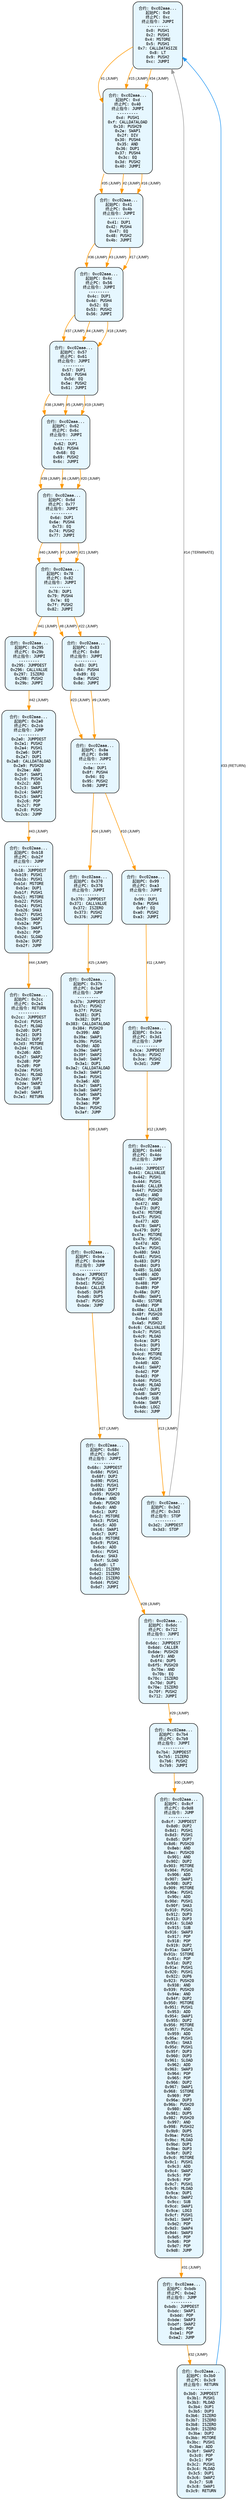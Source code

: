 digraph Contract_CFG {
    rankdir=TB;
    node [shape=box, style="filled, rounded", fontname="Monospace", fontsize=9, margin=0.15];
    edge [fontname="Arial", fontsize=8, penwidth=1.2];

    "block_0" [label="合约: 0xc02aaa...
起始PC: 0x0
终止PC: 0xc
终止指令: JUMPI
---------
0x0: PUSH1
0x2: PUSH1
0x4: MSTORE
0x5: PUSH1
0x7: CALLDATASIZE
0x8: LT
0x9: PUSH2
0xc: JUMPI", fillcolor="#e6f7ff"];
    "block_d" [label="合约: 0xc02aaa...
起始PC: 0xd
终止PC: 0x40
终止指令: JUMPI
---------
0xd: PUSH1
0xf: CALLDATALOAD
0x10: PUSH29
0x2e: SWAP1
0x2f: DIV
0x30: PUSH4
0x35: AND
0x36: DUP1
0x37: PUSH4
0x3c: EQ
0x3d: PUSH2
0x40: JUMPI", fillcolor="#e6f7ff"];
    "block_41" [label="合约: 0xc02aaa...
起始PC: 0x41
终止PC: 0x4b
终止指令: JUMPI
---------
0x41: DUP1
0x42: PUSH4
0x47: EQ
0x48: PUSH2
0x4b: JUMPI", fillcolor="#e6f7ff"];
    "block_4c" [label="合约: 0xc02aaa...
起始PC: 0x4c
终止PC: 0x56
终止指令: JUMPI
---------
0x4c: DUP1
0x4d: PUSH4
0x52: EQ
0x53: PUSH2
0x56: JUMPI", fillcolor="#e6f7ff"];
    "block_57" [label="合约: 0xc02aaa...
起始PC: 0x57
终止PC: 0x61
终止指令: JUMPI
---------
0x57: DUP1
0x58: PUSH4
0x5d: EQ
0x5e: PUSH2
0x61: JUMPI", fillcolor="#e6f7ff"];
    "block_62" [label="合约: 0xc02aaa...
起始PC: 0x62
终止PC: 0x6c
终止指令: JUMPI
---------
0x62: DUP1
0x63: PUSH4
0x68: EQ
0x69: PUSH2
0x6c: JUMPI", fillcolor="#e6f7ff"];
    "block_6d" [label="合约: 0xc02aaa...
起始PC: 0x6d
终止PC: 0x77
终止指令: JUMPI
---------
0x6d: DUP1
0x6e: PUSH4
0x73: EQ
0x74: PUSH2
0x77: JUMPI", fillcolor="#e6f7ff"];
    "block_78" [label="合约: 0xc02aaa...
起始PC: 0x78
终止PC: 0x82
终止指令: JUMPI
---------
0x78: DUP1
0x79: PUSH4
0x7e: EQ
0x7f: PUSH2
0x82: JUMPI", fillcolor="#e6f7ff"];
    "block_83" [label="合约: 0xc02aaa...
起始PC: 0x83
终止PC: 0x8d
终止指令: JUMPI
---------
0x83: DUP1
0x84: PUSH4
0x89: EQ
0x8a: PUSH2
0x8d: JUMPI", fillcolor="#e6f7ff"];
    "block_8e" [label="合约: 0xc02aaa...
起始PC: 0x8e
终止PC: 0x98
终止指令: JUMPI
---------
0x8e: DUP1
0x8f: PUSH4
0x94: EQ
0x95: PUSH2
0x98: JUMPI", fillcolor="#e6f7ff"];
    "block_99" [label="合约: 0xc02aaa...
起始PC: 0x99
终止PC: 0xa3
终止指令: JUMPI
---------
0x99: DUP1
0x9a: PUSH4
0x9f: EQ
0xa0: PUSH2
0xa3: JUMPI", fillcolor="#e6f7ff"];
    "block_3ca" [label="合约: 0xc02aaa...
起始PC: 0x3ca
终止PC: 0x3d1
终止指令: JUMP
---------
0x3ca: JUMPDEST
0x3cb: PUSH2
0x3ce: PUSH2
0x3d1: JUMP", fillcolor="#e6f7ff"];
    "block_440" [label="合约: 0xc02aaa...
起始PC: 0x440
终止PC: 0x4dc
终止指令: JUMP
---------
0x440: JUMPDEST
0x441: CALLVALUE
0x442: PUSH1
0x444: PUSH1
0x446: CALLER
0x447: PUSH20
0x45c: AND
0x45d: PUSH20
0x472: AND
0x473: DUP2
0x474: MSTORE
0x475: PUSH1
0x477: ADD
0x478: SWAP1
0x479: DUP2
0x47a: MSTORE
0x47b: PUSH1
0x47d: ADD
0x47e: PUSH1
0x480: SHA3
0x481: PUSH1
0x483: DUP3
0x484: DUP3
0x485: SLOAD
0x486: ADD
0x487: SWAP3
0x488: POP
0x489: POP
0x48a: DUP2
0x48b: SWAP1
0x48c: SSTORE
0x48d: POP
0x48e: CALLER
0x48f: PUSH20
0x4a4: AND
0x4a5: PUSH32
0x4c6: CALLVALUE
0x4c7: PUSH1
0x4c9: MLOAD
0x4ca: DUP1
0x4cb: DUP3
0x4cc: DUP2
0x4cd: MSTORE
0x4ce: PUSH1
0x4d0: ADD
0x4d1: SWAP2
0x4d2: POP
0x4d3: POP
0x4d4: PUSH1
0x4d6: MLOAD
0x4d7: DUP1
0x4d8: SWAP2
0x4d9: SUB
0x4da: SWAP1
0x4db: LOG2
0x4dc: JUMP", fillcolor="#e6f7ff"];
    "block_3d2" [label="合约: 0xc02aaa...
起始PC: 0x3d2
终止PC: 0x3d3
终止指令: STOP
---------
0x3d2: JUMPDEST
0x3d3: STOP", fillcolor="#e6f7ff"];
    "block_370" [label="合约: 0xc02aaa...
起始PC: 0x370
终止PC: 0x376
终止指令: JUMPI
---------
0x370: JUMPDEST
0x371: CALLVALUE
0x372: ISZERO
0x373: PUSH2
0x376: JUMPI", fillcolor="#e6f7ff"];
    "block_37b" [label="合约: 0xc02aaa...
起始PC: 0x37b
终止PC: 0x3af
终止指令: JUMP
---------
0x37b: JUMPDEST
0x37c: PUSH2
0x37f: PUSH1
0x381: DUP1
0x382: DUP1
0x383: CALLDATALOAD
0x384: PUSH20
0x399: AND
0x39a: SWAP1
0x39b: PUSH1
0x39d: ADD
0x39e: SWAP1
0x39f: SWAP2
0x3a0: SWAP1
0x3a1: DUP1
0x3a2: CALLDATALOAD
0x3a3: SWAP1
0x3a4: PUSH1
0x3a6: ADD
0x3a7: SWAP1
0x3a8: SWAP2
0x3a9: SWAP1
0x3aa: POP
0x3ab: POP
0x3ac: PUSH2
0x3af: JUMP", fillcolor="#e6f7ff"];
    "block_bce" [label="合约: 0xc02aaa...
起始PC: 0xbce
终止PC: 0xbda
终止指令: JUMP
---------
0xbce: JUMPDEST
0xbcf: PUSH1
0xbd1: PUSH2
0xbd4: CALLER
0xbd5: DUP5
0xbd6: DUP5
0xbd7: PUSH2
0xbda: JUMP", fillcolor="#e6f7ff"];
    "block_68c" [label="合约: 0xc02aaa...
起始PC: 0x68c
终止PC: 0x6d7
终止指令: JUMPI
---------
0x68c: JUMPDEST
0x68d: PUSH1
0x68f: DUP2
0x690: PUSH1
0x692: PUSH1
0x694: DUP7
0x695: PUSH20
0x6aa: AND
0x6ab: PUSH20
0x6c0: AND
0x6c1: DUP2
0x6c2: MSTORE
0x6c3: PUSH1
0x6c5: ADD
0x6c6: SWAP1
0x6c7: DUP2
0x6c8: MSTORE
0x6c9: PUSH1
0x6cb: ADD
0x6cc: PUSH1
0x6ce: SHA3
0x6cf: SLOAD
0x6d0: LT
0x6d1: ISZERO
0x6d2: ISZERO
0x6d3: ISZERO
0x6d4: PUSH2
0x6d7: JUMPI", fillcolor="#e6f7ff"];
    "block_6dc" [label="合约: 0xc02aaa...
起始PC: 0x6dc
终止PC: 0x712
终止指令: JUMPI
---------
0x6dc: JUMPDEST
0x6dd: CALLER
0x6de: PUSH20
0x6f3: AND
0x6f4: DUP5
0x6f5: PUSH20
0x70a: AND
0x70b: EQ
0x70c: ISZERO
0x70d: DUP1
0x70e: ISZERO
0x70f: PUSH2
0x712: JUMPI", fillcolor="#e6f7ff"];
    "block_7b4" [label="合约: 0xc02aaa...
起始PC: 0x7b4
终止PC: 0x7b9
终止指令: JUMPI
---------
0x7b4: JUMPDEST
0x7b5: ISZERO
0x7b6: PUSH2
0x7b9: JUMPI", fillcolor="#e6f7ff"];
    "block_8cf" [label="合约: 0xc02aaa...
起始PC: 0x8cf
终止PC: 0x9d8
终止指令: JUMP
---------
0x8cf: JUMPDEST
0x8d0: DUP2
0x8d1: PUSH1
0x8d3: PUSH1
0x8d5: DUP7
0x8d6: PUSH20
0x8eb: AND
0x8ec: PUSH20
0x901: AND
0x902: DUP2
0x903: MSTORE
0x904: PUSH1
0x906: ADD
0x907: SWAP1
0x908: DUP2
0x909: MSTORE
0x90a: PUSH1
0x90c: ADD
0x90d: PUSH1
0x90f: SHA3
0x910: PUSH1
0x912: DUP3
0x913: DUP3
0x914: SLOAD
0x915: SUB
0x916: SWAP3
0x917: POP
0x918: POP
0x919: DUP2
0x91a: SWAP1
0x91b: SSTORE
0x91c: POP
0x91d: DUP2
0x91e: PUSH1
0x920: PUSH1
0x922: DUP6
0x923: PUSH20
0x938: AND
0x939: PUSH20
0x94e: AND
0x94f: DUP2
0x950: MSTORE
0x951: PUSH1
0x953: ADD
0x954: SWAP1
0x955: DUP2
0x956: MSTORE
0x957: PUSH1
0x959: ADD
0x95a: PUSH1
0x95c: SHA3
0x95d: PUSH1
0x95f: DUP3
0x960: DUP3
0x961: SLOAD
0x962: ADD
0x963: SWAP3
0x964: POP
0x965: POP
0x966: DUP2
0x967: SWAP1
0x968: SSTORE
0x969: POP
0x96a: DUP3
0x96b: PUSH20
0x980: AND
0x981: DUP5
0x982: PUSH20
0x997: AND
0x998: PUSH32
0x9b9: DUP5
0x9ba: PUSH1
0x9bc: MLOAD
0x9bd: DUP1
0x9be: DUP3
0x9bf: DUP2
0x9c0: MSTORE
0x9c1: PUSH1
0x9c3: ADD
0x9c4: SWAP2
0x9c5: POP
0x9c6: POP
0x9c7: PUSH1
0x9c9: MLOAD
0x9ca: DUP1
0x9cb: SWAP2
0x9cc: SUB
0x9cd: SWAP1
0x9ce: LOG3
0x9cf: PUSH1
0x9d1: SWAP1
0x9d2: POP
0x9d3: SWAP4
0x9d4: SWAP3
0x9d5: POP
0x9d6: POP
0x9d7: POP
0x9d8: JUMP", fillcolor="#e6f7ff"];
    "block_bdb" [label="合约: 0xc02aaa...
起始PC: 0xbdb
终止PC: 0xbe2
终止指令: JUMP
---------
0xbdb: JUMPDEST
0xbdc: SWAP1
0xbdd: POP
0xbde: SWAP3
0xbdf: SWAP2
0xbe0: POP
0xbe1: POP
0xbe2: JUMP", fillcolor="#e6f7ff"];
    "block_3b0" [label="合约: 0xc02aaa...
起始PC: 0x3b0
终止PC: 0x3c9
终止指令: RETURN
---------
0x3b0: JUMPDEST
0x3b1: PUSH1
0x3b3: MLOAD
0x3b4: DUP1
0x3b5: DUP3
0x3b6: ISZERO
0x3b7: ISZERO
0x3b8: ISZERO
0x3b9: ISZERO
0x3ba: DUP2
0x3bb: MSTORE
0x3bc: PUSH1
0x3be: ADD
0x3bf: SWAP2
0x3c0: POP
0x3c1: POP
0x3c2: PUSH1
0x3c4: MLOAD
0x3c5: DUP1
0x3c6: SWAP2
0x3c7: SUB
0x3c8: SWAP1
0x3c9: RETURN", fillcolor="#e6f7ff"];
    "block_295" [label="合约: 0xc02aaa...
起始PC: 0x295
终止PC: 0x29b
终止指令: JUMPI
---------
0x295: JUMPDEST
0x296: CALLVALUE
0x297: ISZERO
0x298: PUSH2
0x29b: JUMPI", fillcolor="#e6f7ff"];
    "block_2a0" [label="合约: 0xc02aaa...
起始PC: 0x2a0
终止PC: 0x2cb
终止指令: JUMP
---------
0x2a0: JUMPDEST
0x2a1: PUSH2
0x2a4: PUSH1
0x2a6: DUP1
0x2a7: DUP1
0x2a8: CALLDATALOAD
0x2a9: PUSH20
0x2be: AND
0x2bf: SWAP1
0x2c0: PUSH1
0x2c2: ADD
0x2c3: SWAP1
0x2c4: SWAP2
0x2c5: SWAP1
0x2c6: POP
0x2c7: POP
0x2c8: PUSH2
0x2cb: JUMP", fillcolor="#e6f7ff"];
    "block_b18" [label="合约: 0xc02aaa...
起始PC: 0xb18
终止PC: 0xb2f
终止指令: JUMP
---------
0xb18: JUMPDEST
0xb19: PUSH1
0xb1b: PUSH1
0xb1d: MSTORE
0xb1e: DUP1
0xb1f: PUSH1
0xb21: MSTORE
0xb22: PUSH1
0xb24: PUSH1
0xb26: SHA3
0xb27: PUSH1
0xb29: SWAP2
0xb2a: POP
0xb2b: SWAP1
0xb2c: POP
0xb2d: SLOAD
0xb2e: DUP2
0xb2f: JUMP", fillcolor="#e6f7ff"];
    "block_2cc" [label="合约: 0xc02aaa...
起始PC: 0x2cc
终止PC: 0x2e1
终止指令: RETURN
---------
0x2cc: JUMPDEST
0x2cd: PUSH1
0x2cf: MLOAD
0x2d0: DUP1
0x2d1: DUP3
0x2d2: DUP2
0x2d3: MSTORE
0x2d4: PUSH1
0x2d6: ADD
0x2d7: SWAP2
0x2d8: POP
0x2d9: POP
0x2da: PUSH1
0x2dc: MLOAD
0x2dd: DUP1
0x2de: SWAP2
0x2df: SUB
0x2e0: SWAP1
0x2e1: RETURN", fillcolor="#e6f7ff"];

    "block_0" -> "block_d" [label="#1 (JUMP)", color="#ff9800"];
    "block_d" -> "block_41" [label="#2 (JUMP)", color="#ff9800"];
    "block_41" -> "block_4c" [label="#3 (JUMP)", color="#ff9800"];
    "block_4c" -> "block_57" [label="#4 (JUMP)", color="#ff9800"];
    "block_57" -> "block_62" [label="#5 (JUMP)", color="#ff9800"];
    "block_62" -> "block_6d" [label="#6 (JUMP)", color="#ff9800"];
    "block_6d" -> "block_78" [label="#7 (JUMP)", color="#ff9800"];
    "block_78" -> "block_83" [label="#8 (JUMP)", color="#ff9800"];
    "block_83" -> "block_8e" [label="#9 (JUMP)", color="#ff9800"];
    "block_8e" -> "block_99" [label="#10 (JUMP)", color="#ff9800"];
    "block_99" -> "block_3ca" [label="#11 (JUMP)", color="#ff9800"];
    "block_3ca" -> "block_440" [label="#12 (JUMP)", color="#ff9800"];
    "block_440" -> "block_3d2" [label="#13 (JUMP)", color="#ff9800"];
    "block_3d2" -> "block_0" [label="#14 (TERMINATE)", color="#9e9e9e"];
    "block_0" -> "block_d" [label="#15 (JUMP)", color="#ff9800"];
    "block_d" -> "block_41" [label="#16 (JUMP)", color="#ff9800"];
    "block_41" -> "block_4c" [label="#17 (JUMP)", color="#ff9800"];
    "block_4c" -> "block_57" [label="#18 (JUMP)", color="#ff9800"];
    "block_57" -> "block_62" [label="#19 (JUMP)", color="#ff9800"];
    "block_62" -> "block_6d" [label="#20 (JUMP)", color="#ff9800"];
    "block_6d" -> "block_78" [label="#21 (JUMP)", color="#ff9800"];
    "block_78" -> "block_83" [label="#22 (JUMP)", color="#ff9800"];
    "block_83" -> "block_8e" [label="#23 (JUMP)", color="#ff9800"];
    "block_8e" -> "block_370" [label="#24 (JUMP)", color="#ff9800"];
    "block_370" -> "block_37b" [label="#25 (JUMP)", color="#ff9800"];
    "block_37b" -> "block_bce" [label="#26 (JUMP)", color="#ff9800"];
    "block_bce" -> "block_68c" [label="#27 (JUMP)", color="#ff9800"];
    "block_68c" -> "block_6dc" [label="#28 (JUMP)", color="#ff9800"];
    "block_6dc" -> "block_7b4" [label="#29 (JUMP)", color="#ff9800"];
    "block_7b4" -> "block_8cf" [label="#30 (JUMP)", color="#ff9800"];
    "block_8cf" -> "block_bdb" [label="#31 (JUMP)", color="#ff9800"];
    "block_bdb" -> "block_3b0" [label="#32 (JUMP)", color="#ff9800"];
    "block_3b0" -> "block_0" [label="#33 (RETURN)", color="#2196f3"];
    "block_0" -> "block_d" [label="#34 (JUMP)", color="#ff9800"];
    "block_d" -> "block_41" [label="#35 (JUMP)", color="#ff9800"];
    "block_41" -> "block_4c" [label="#36 (JUMP)", color="#ff9800"];
    "block_4c" -> "block_57" [label="#37 (JUMP)", color="#ff9800"];
    "block_57" -> "block_62" [label="#38 (JUMP)", color="#ff9800"];
    "block_62" -> "block_6d" [label="#39 (JUMP)", color="#ff9800"];
    "block_6d" -> "block_78" [label="#40 (JUMP)", color="#ff9800"];
    "block_78" -> "block_295" [label="#41 (JUMP)", color="#ff9800"];
    "block_295" -> "block_2a0" [label="#42 (JUMP)", color="#ff9800"];
    "block_2a0" -> "block_b18" [label="#43 (JUMP)", color="#ff9800"];
    "block_b18" -> "block_2cc" [label="#44 (JUMP)", color="#ff9800"];
}